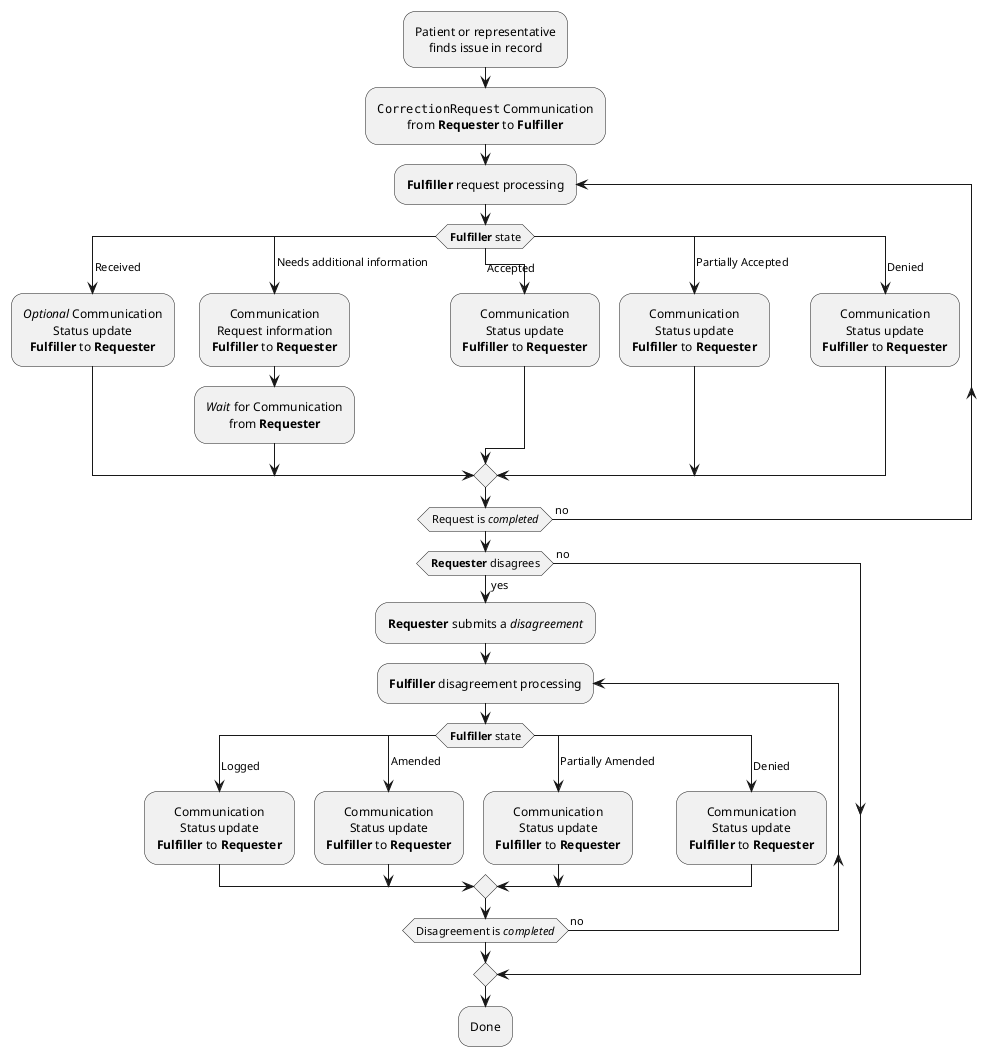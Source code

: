 @startuml
' skinparam NoteTextAlignment center
skinparam DefaultTextAlignment center
skinparam Padding 2
skinparam ParticipantPadding 50
skinparam LifelineStrategy solid


:Patient or representative
finds issue in record;

:""CorrectionRequest"" Communication
from **Requester** to **Fulfiller**;

repeat :**Fulfiller** request processing;
    switch (**Fulfiller** state)
        case (Received)
            ://Optional// Communication
            Status update
            **Fulfiller** to **Requester**;
        case (Needs additional information)
            :Communication
            Request information
            **Fulfiller** to **Requester**;
            ://Wait// for Communication
            from **Requester**;
        case (Accepted) 
            :Communication
            Status update
            **Fulfiller** to **Requester**;
        case (Partially Accepted) 
            :Communication
            Status update
            **Fulfiller** to **Requester**;
        case (Denied)
            :Communication
            Status update
            **Fulfiller** to **Requester**;
    endswitch

repeat while (Request is //completed//) is (no)

if (**Requester** disagrees) is (yes) then
    :**Requester** submits a //disagreement//;

    repeat :**Fulfiller** disagreement processing
        switch (**Fulfiller** state)
            case (Logged) 
                :Communication
                Status update
                **Fulfiller** to **Requester**;
            case (Amended) 
                :Communication
                Status update
                **Fulfiller** to **Requester**;
            case (Partially Amended) 
                :Communication
                Status update
                **Fulfiller** to **Requester**;
            case (Denied)
                :Communication
                Status update
                **Fulfiller** to **Requester**;
        endswitch
    repeat while (Disagreement is //completed//) is (no)
else (no)
endif

:Done;


@enduml
